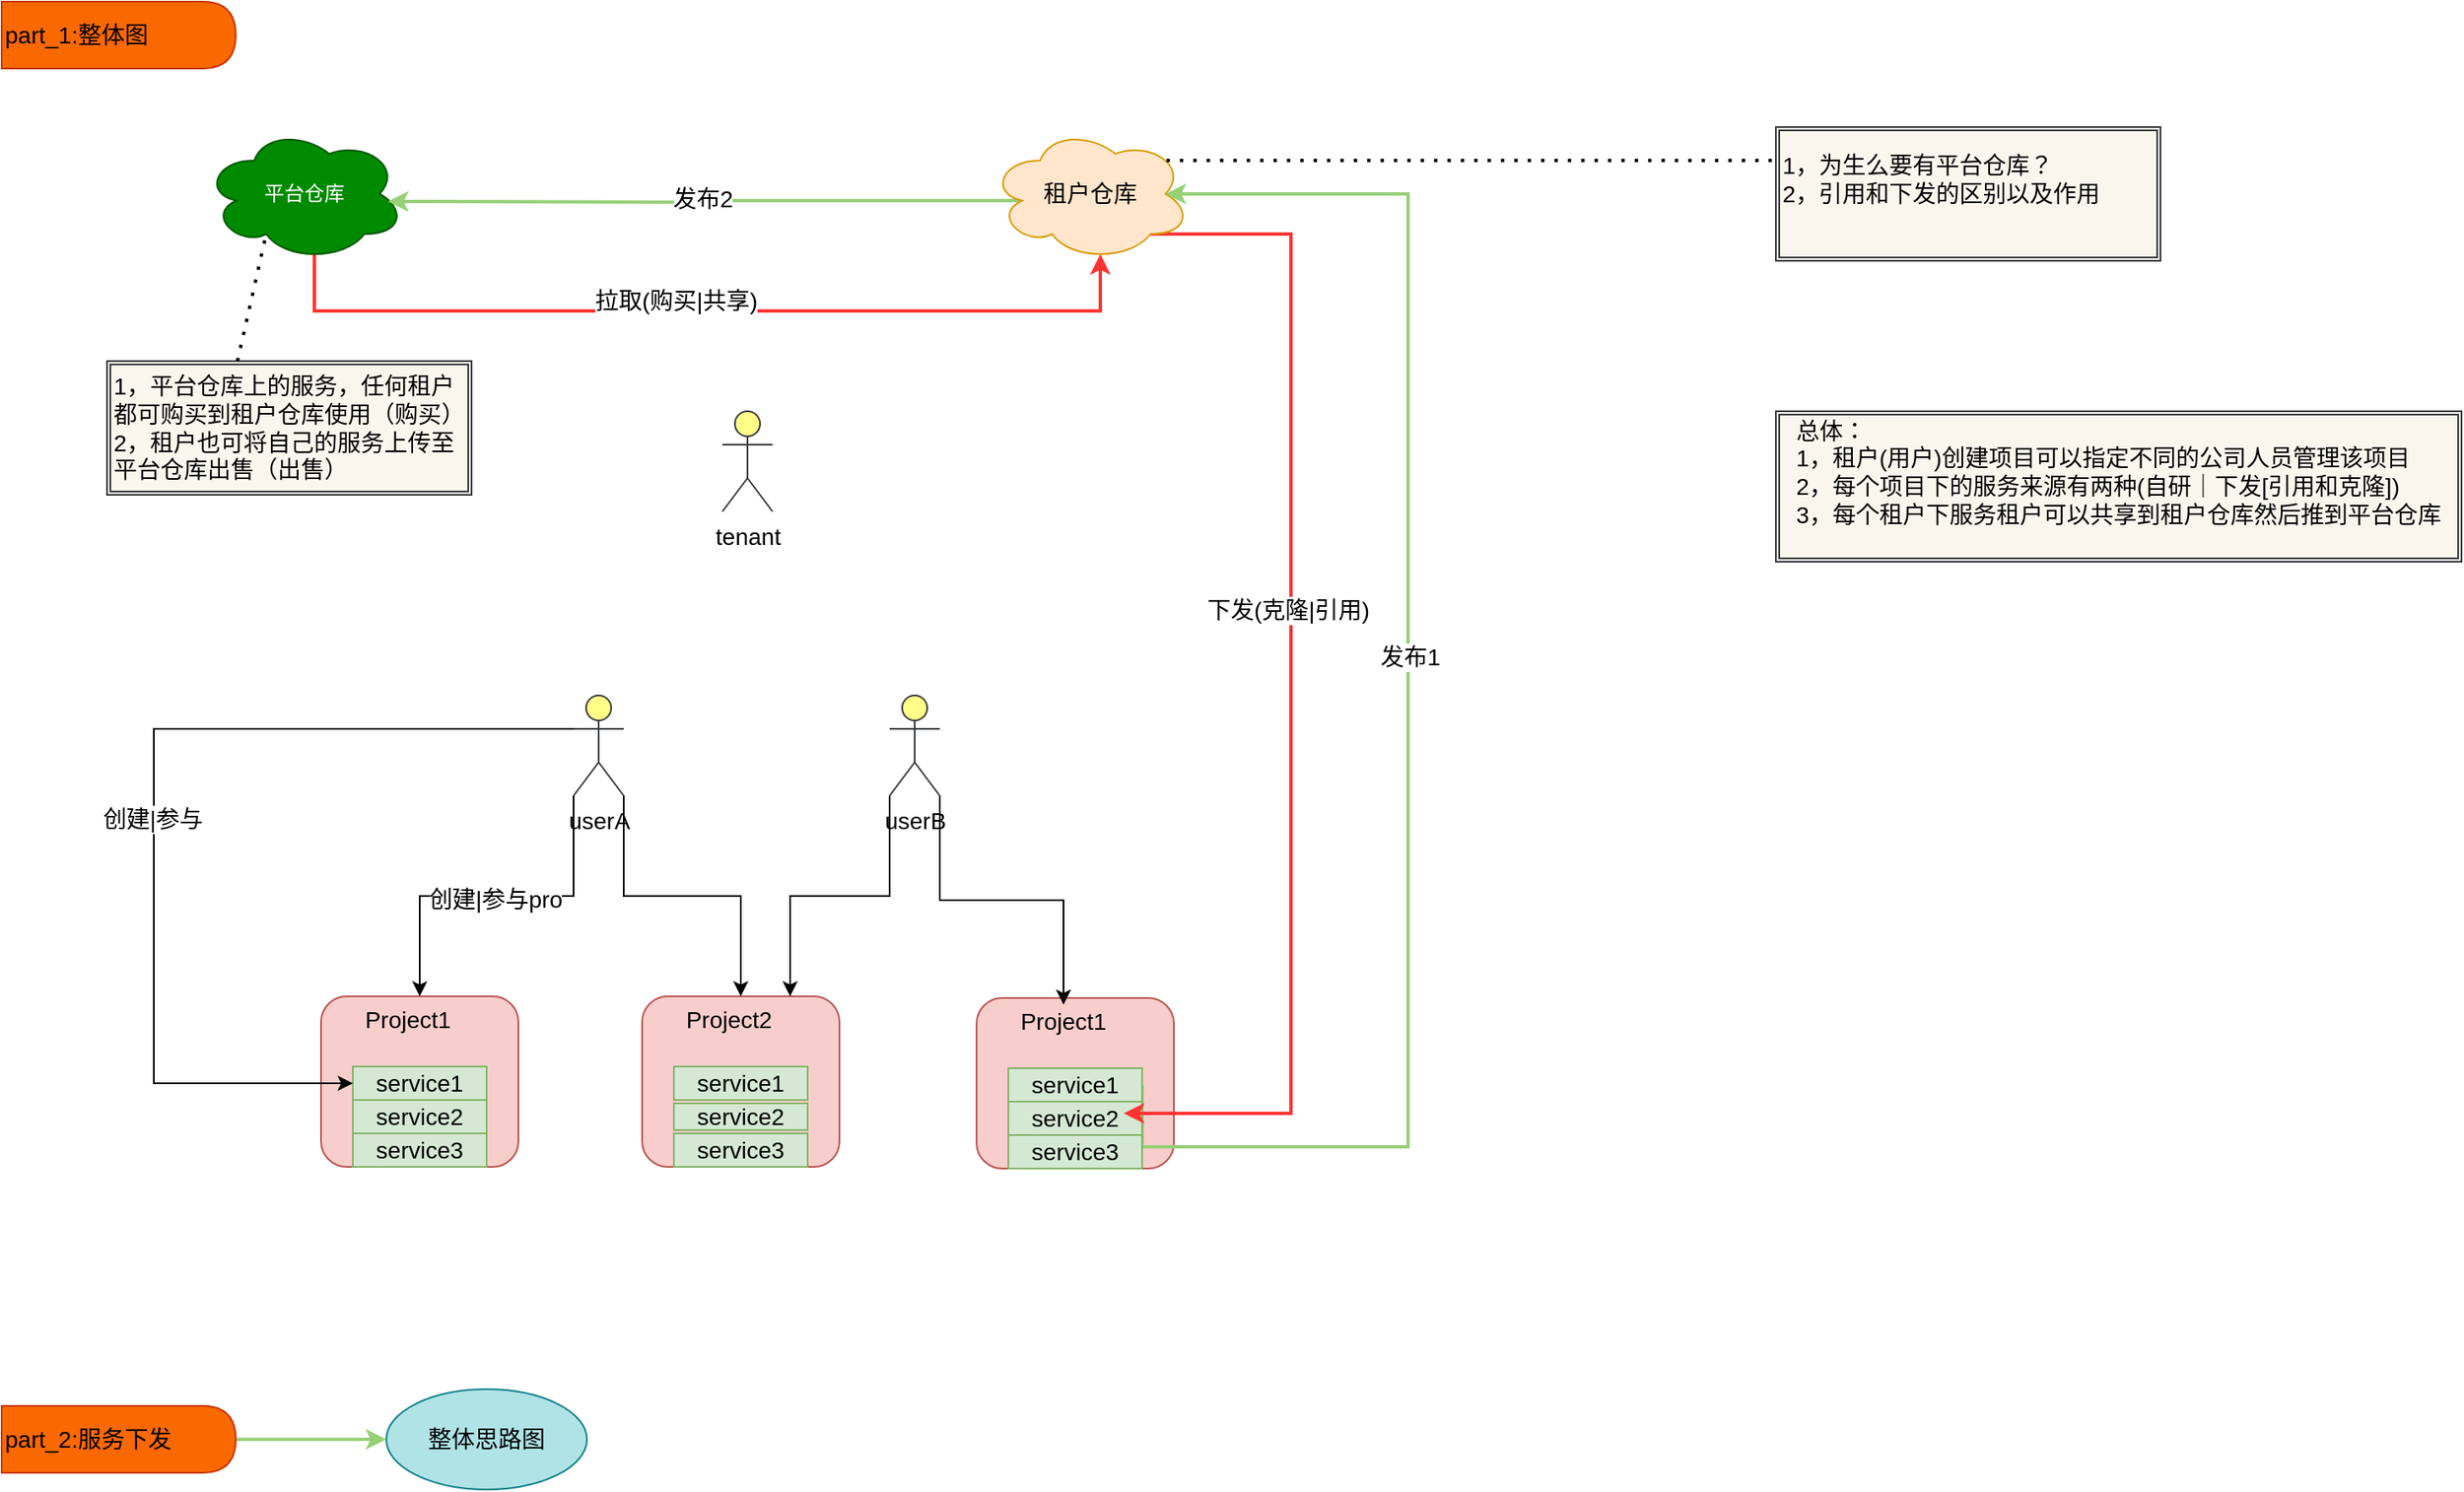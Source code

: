 <mxfile version="14.9.3" type="github">
  <diagram name="Page-1" id="97916047-d0de-89f5-080d-49f4d83e522f">
    <mxGraphModel dx="2713" dy="1358" grid="1" gridSize="10" guides="1" tooltips="1" connect="1" arrows="1" fold="1" page="1" pageScale="1.5" pageWidth="1390" pageHeight="980" background="none" math="0" shadow="0">
      <root>
        <mxCell id="0" />
        <mxCell id="1" parent="0" />
        <mxCell id="XiP37MumvkjMzCkYlwh3-148" style="edgeStyle=orthogonalEdgeStyle;rounded=0;orthogonalLoop=1;jettySize=auto;html=1;exitX=0.55;exitY=0.95;exitDx=0;exitDy=0;exitPerimeter=0;entryX=0.55;entryY=0.95;entryDx=0;entryDy=0;entryPerimeter=0;fontSize=14;fontColor=#33FF33;strokeWidth=2;strokeColor=#FF3333;" parent="1" source="XiP37MumvkjMzCkYlwh3-59" target="XiP37MumvkjMzCkYlwh3-65" edge="1">
          <mxGeometry relative="1" as="geometry">
            <Array as="points">
              <mxPoint x="187" y="225" />
              <mxPoint x="657" y="225" />
            </Array>
          </mxGeometry>
        </mxCell>
        <mxCell id="XiP37MumvkjMzCkYlwh3-149" value="&lt;font color=&quot;#000000&quot;&gt;拉取(购买|共享)&lt;/font&gt;" style="edgeLabel;html=1;align=center;verticalAlign=middle;resizable=0;points=[];fontSize=14;fontColor=#33FF33;" parent="XiP37MumvkjMzCkYlwh3-148" vertex="1" connectable="0">
          <mxGeometry x="-0.07" y="6" relative="1" as="geometry">
            <mxPoint as="offset" />
          </mxGeometry>
        </mxCell>
        <mxCell id="XiP37MumvkjMzCkYlwh3-59" value="平台仓库" style="ellipse;shape=cloud;whiteSpace=wrap;html=1;fillColor=#008a00;strokeColor=#005700;fontColor=#ffffff;" parent="1" vertex="1">
          <mxGeometry x="121" y="115" width="120" height="80" as="geometry" />
        </mxCell>
        <mxCell id="XiP37MumvkjMzCkYlwh3-132" style="edgeStyle=orthogonalEdgeStyle;rounded=0;orthogonalLoop=1;jettySize=auto;html=1;exitX=0.16;exitY=0.55;exitDx=0;exitDy=0;exitPerimeter=0;fontSize=14;strokeWidth=2;strokeColor=#97D077;" parent="1" source="XiP37MumvkjMzCkYlwh3-65" edge="1">
          <mxGeometry relative="1" as="geometry">
            <mxPoint x="231" y="159.471" as="targetPoint" />
          </mxGeometry>
        </mxCell>
        <mxCell id="XiP37MumvkjMzCkYlwh3-133" value="发布2" style="edgeLabel;html=1;align=center;verticalAlign=middle;resizable=0;points=[];fontSize=14;" parent="XiP37MumvkjMzCkYlwh3-132" vertex="1" connectable="0">
          <mxGeometry x="-0.04" y="-1" relative="1" as="geometry">
            <mxPoint x="-9" as="offset" />
          </mxGeometry>
        </mxCell>
        <mxCell id="XiP37MumvkjMzCkYlwh3-150" style="edgeStyle=orthogonalEdgeStyle;rounded=0;orthogonalLoop=1;jettySize=auto;html=1;exitX=0.8;exitY=0.8;exitDx=0;exitDy=0;exitPerimeter=0;entryX=1;entryY=0.75;entryDx=0;entryDy=0;fontSize=14;fontColor=#33FF33;strokeWidth=2;strokeColor=#FF3333;" parent="1" source="XiP37MumvkjMzCkYlwh3-65" target="XiP37MumvkjMzCkYlwh3-97" edge="1">
          <mxGeometry relative="1" as="geometry">
            <Array as="points">
              <mxPoint x="771" y="179" />
              <mxPoint x="771" y="705" />
              <mxPoint x="691" y="705" />
              <mxPoint x="691" y="713" />
            </Array>
          </mxGeometry>
        </mxCell>
        <mxCell id="XiP37MumvkjMzCkYlwh3-153" value="&lt;font color=&quot;#000000&quot;&gt;下发(克隆|引用)&lt;/font&gt;" style="edgeLabel;html=1;align=center;verticalAlign=middle;resizable=0;points=[];fontSize=14;fontColor=#33FF33;" parent="XiP37MumvkjMzCkYlwh3-150" vertex="1" connectable="0">
          <mxGeometry x="-0.126" y="-2" relative="1" as="geometry">
            <mxPoint as="offset" />
          </mxGeometry>
        </mxCell>
        <mxCell id="XiP37MumvkjMzCkYlwh3-65" value="租户仓库" style="ellipse;shape=cloud;whiteSpace=wrap;html=1;fontSize=14;fillColor=#ffe6cc;strokeColor=#d79b00;" parent="1" vertex="1">
          <mxGeometry x="591" y="115" width="120" height="80" as="geometry" />
        </mxCell>
        <mxCell id="XiP37MumvkjMzCkYlwh3-67" value="" style="rounded=1;whiteSpace=wrap;html=1;fontSize=14;fillColor=#f8cecc;strokeColor=#b85450;" parent="1" vertex="1">
          <mxGeometry x="191" y="635" width="118" height="102" as="geometry" />
        </mxCell>
        <mxCell id="XiP37MumvkjMzCkYlwh3-72" value="tenant" style="shape=umlActor;verticalLabelPosition=bottom;verticalAlign=top;html=1;outlineConnect=0;fontSize=14;fillColor=#ffff88;strokeColor=#36393d;" parent="1" vertex="1">
          <mxGeometry x="431" y="285" width="30" height="60" as="geometry" />
        </mxCell>
        <mxCell id="XiP37MumvkjMzCkYlwh3-77" value="service1" style="rounded=0;whiteSpace=wrap;html=1;fontSize=14;fillColor=#d5e8d4;strokeColor=#82b366;" parent="1" vertex="1">
          <mxGeometry x="210" y="677" width="80" height="20" as="geometry" />
        </mxCell>
        <mxCell id="XiP37MumvkjMzCkYlwh3-78" value="service2" style="rounded=0;whiteSpace=wrap;html=1;fontSize=14;fillColor=#d5e8d4;strokeColor=#82b366;" parent="1" vertex="1">
          <mxGeometry x="210" y="697" width="80" height="20" as="geometry" />
        </mxCell>
        <mxCell id="XiP37MumvkjMzCkYlwh3-79" value="service3" style="rounded=0;whiteSpace=wrap;html=1;fontSize=14;fillColor=#d5e8d4;strokeColor=#82b366;" parent="1" vertex="1">
          <mxGeometry x="210" y="717" width="80" height="20" as="geometry" />
        </mxCell>
        <mxCell id="XiP37MumvkjMzCkYlwh3-91" value="Project1" style="text;html=1;strokeColor=none;fillColor=none;align=center;verticalAlign=middle;whiteSpace=wrap;rounded=0;fontSize=14;" parent="1" vertex="1">
          <mxGeometry x="223" y="639" width="40" height="20" as="geometry" />
        </mxCell>
        <mxCell id="XiP37MumvkjMzCkYlwh3-92" value="" style="rounded=1;whiteSpace=wrap;html=1;fontSize=14;fillColor=#f8cecc;strokeColor=#b85450;" parent="1" vertex="1">
          <mxGeometry x="383" y="635" width="118" height="102" as="geometry" />
        </mxCell>
        <mxCell id="XiP37MumvkjMzCkYlwh3-93" value="service1" style="rounded=0;whiteSpace=wrap;html=1;fontSize=14;fillColor=#d5e8d4;strokeColor=#82b366;" parent="1" vertex="1">
          <mxGeometry x="402" y="677" width="80" height="20" as="geometry" />
        </mxCell>
        <mxCell id="XiP37MumvkjMzCkYlwh3-94" value="service2" style="rounded=0;whiteSpace=wrap;html=1;fontSize=14;fillColor=#d5e8d4;strokeColor=#82b366;" parent="1" vertex="1">
          <mxGeometry x="402" y="699" width="80" height="16" as="geometry" />
        </mxCell>
        <mxCell id="XiP37MumvkjMzCkYlwh3-95" value="service3" style="rounded=0;whiteSpace=wrap;html=1;fontSize=14;fillColor=#d5e8d4;strokeColor=#82b366;" parent="1" vertex="1">
          <mxGeometry x="402" y="717" width="80" height="20" as="geometry" />
        </mxCell>
        <mxCell id="XiP37MumvkjMzCkYlwh3-96" value="Project2" style="text;html=1;strokeColor=none;fillColor=none;align=center;verticalAlign=middle;whiteSpace=wrap;rounded=0;fontSize=14;" parent="1" vertex="1">
          <mxGeometry x="415" y="639" width="40" height="20" as="geometry" />
        </mxCell>
        <mxCell id="XiP37MumvkjMzCkYlwh3-97" value="" style="rounded=1;whiteSpace=wrap;html=1;fontSize=14;fillColor=#f8cecc;strokeColor=#b85450;" parent="1" vertex="1">
          <mxGeometry x="583" y="636" width="118" height="102" as="geometry" />
        </mxCell>
        <mxCell id="XiP37MumvkjMzCkYlwh3-128" style="edgeStyle=orthogonalEdgeStyle;rounded=0;orthogonalLoop=1;jettySize=auto;html=1;exitX=1;exitY=0.5;exitDx=0;exitDy=0;entryX=0.875;entryY=0.5;entryDx=0;entryDy=0;entryPerimeter=0;fontSize=14;strokeWidth=2;strokeColor=#97D077;" parent="1" source="XiP37MumvkjMzCkYlwh3-98" target="XiP37MumvkjMzCkYlwh3-65" edge="1">
          <mxGeometry relative="1" as="geometry">
            <Array as="points">
              <mxPoint x="682" y="725" />
              <mxPoint x="841" y="725" />
              <mxPoint x="841" y="155" />
            </Array>
          </mxGeometry>
        </mxCell>
        <mxCell id="XiP37MumvkjMzCkYlwh3-129" value="发布1" style="edgeLabel;html=1;align=center;verticalAlign=middle;resizable=0;points=[];fontSize=14;" parent="XiP37MumvkjMzCkYlwh3-128" vertex="1" connectable="0">
          <mxGeometry x="0.072" y="-1" relative="1" as="geometry">
            <mxPoint y="-1" as="offset" />
          </mxGeometry>
        </mxCell>
        <mxCell id="XiP37MumvkjMzCkYlwh3-98" value="service1" style="rounded=0;whiteSpace=wrap;html=1;fontSize=14;fillColor=#d5e8d4;strokeColor=#82b366;" parent="1" vertex="1">
          <mxGeometry x="602" y="678" width="80" height="20" as="geometry" />
        </mxCell>
        <mxCell id="XiP37MumvkjMzCkYlwh3-99" value="service2" style="rounded=0;whiteSpace=wrap;html=1;fontSize=14;fillColor=#d5e8d4;strokeColor=#82b366;" parent="1" vertex="1">
          <mxGeometry x="602" y="698" width="80" height="20" as="geometry" />
        </mxCell>
        <mxCell id="XiP37MumvkjMzCkYlwh3-100" value="service3" style="rounded=0;whiteSpace=wrap;html=1;fontSize=14;fillColor=#d5e8d4;strokeColor=#82b366;" parent="1" vertex="1">
          <mxGeometry x="602" y="718" width="80" height="20" as="geometry" />
        </mxCell>
        <mxCell id="XiP37MumvkjMzCkYlwh3-101" value="Project1" style="text;html=1;strokeColor=none;fillColor=none;align=center;verticalAlign=middle;whiteSpace=wrap;rounded=0;fontSize=14;" parent="1" vertex="1">
          <mxGeometry x="615" y="640" width="40" height="20" as="geometry" />
        </mxCell>
        <mxCell id="XiP37MumvkjMzCkYlwh3-104" value="&lt;div style=&quot;text-align: left&quot;&gt;&lt;span&gt;总体：&lt;/span&gt;&lt;/div&gt;&lt;div style=&quot;text-align: left&quot;&gt;&lt;span&gt;1，租户(用户)创建项目可以指定不同的公司人员管理该项目&lt;/span&gt;&lt;/div&gt;&lt;div style=&quot;text-align: left&quot;&gt;&lt;span&gt;2，每个项目下的服务来源有两种(自研｜下发[引用和克隆])&lt;/span&gt;&lt;/div&gt;&lt;div style=&quot;text-align: left&quot;&gt;&lt;span&gt;3，每个租户下服务租户可以共享到租户仓库然后推到平台仓库&lt;/span&gt;&lt;/div&gt;&lt;div style=&quot;text-align: left&quot;&gt;&lt;span&gt;&lt;br&gt;&lt;/span&gt;&lt;/div&gt;" style="shape=ext;double=1;rounded=0;whiteSpace=wrap;html=1;fontSize=14;fillColor=#f9f7ed;strokeColor=#36393d;" parent="1" vertex="1">
          <mxGeometry x="1061" y="285" width="410" height="90" as="geometry" />
        </mxCell>
        <mxCell id="XiP37MumvkjMzCkYlwh3-118" style="edgeStyle=orthogonalEdgeStyle;rounded=0;orthogonalLoop=1;jettySize=auto;html=1;exitX=0;exitY=1;exitDx=0;exitDy=0;exitPerimeter=0;entryX=0.5;entryY=0;entryDx=0;entryDy=0;fontSize=14;" parent="1" source="XiP37MumvkjMzCkYlwh3-109" target="XiP37MumvkjMzCkYlwh3-67" edge="1">
          <mxGeometry relative="1" as="geometry" />
        </mxCell>
        <mxCell id="XiP37MumvkjMzCkYlwh3-123" value="创建|参与pro" style="edgeLabel;html=1;align=center;verticalAlign=middle;resizable=0;points=[];fontSize=14;" parent="XiP37MumvkjMzCkYlwh3-118" vertex="1" connectable="0">
          <mxGeometry x="0.01" y="2" relative="1" as="geometry">
            <mxPoint as="offset" />
          </mxGeometry>
        </mxCell>
        <mxCell id="XiP37MumvkjMzCkYlwh3-119" style="edgeStyle=orthogonalEdgeStyle;rounded=0;orthogonalLoop=1;jettySize=auto;html=1;exitX=1;exitY=1;exitDx=0;exitDy=0;exitPerimeter=0;fontSize=14;entryX=0.5;entryY=0;entryDx=0;entryDy=0;" parent="1" source="XiP37MumvkjMzCkYlwh3-109" target="XiP37MumvkjMzCkYlwh3-92" edge="1">
          <mxGeometry relative="1" as="geometry">
            <mxPoint x="442" y="615" as="targetPoint" />
          </mxGeometry>
        </mxCell>
        <mxCell id="XiP37MumvkjMzCkYlwh3-124" style="edgeStyle=orthogonalEdgeStyle;rounded=0;orthogonalLoop=1;jettySize=auto;html=1;exitX=0;exitY=0.333;exitDx=0;exitDy=0;exitPerimeter=0;fontSize=14;entryX=0;entryY=0.5;entryDx=0;entryDy=0;" parent="1" source="XiP37MumvkjMzCkYlwh3-109" target="XiP37MumvkjMzCkYlwh3-77" edge="1">
          <mxGeometry relative="1" as="geometry">
            <mxPoint x="161" y="845" as="targetPoint" />
            <Array as="points">
              <mxPoint x="91" y="475" />
              <mxPoint x="91" y="687" />
            </Array>
          </mxGeometry>
        </mxCell>
        <mxCell id="XiP37MumvkjMzCkYlwh3-125" value="创建|参与" style="edgeLabel;html=1;align=center;verticalAlign=middle;resizable=0;points=[];fontSize=14;" parent="XiP37MumvkjMzCkYlwh3-124" vertex="1" connectable="0">
          <mxGeometry x="0.048" y="-1" relative="1" as="geometry">
            <mxPoint as="offset" />
          </mxGeometry>
        </mxCell>
        <mxCell id="XiP37MumvkjMzCkYlwh3-109" value="userA" style="shape=umlActor;verticalLabelPosition=bottom;verticalAlign=top;html=1;outlineConnect=0;fontSize=14;fillColor=#ffff88;strokeColor=#36393d;" parent="1" vertex="1">
          <mxGeometry x="342" y="455" width="30" height="60" as="geometry" />
        </mxCell>
        <mxCell id="XiP37MumvkjMzCkYlwh3-120" style="edgeStyle=orthogonalEdgeStyle;rounded=0;orthogonalLoop=1;jettySize=auto;html=1;exitX=0;exitY=1;exitDx=0;exitDy=0;exitPerimeter=0;entryX=0.75;entryY=0;entryDx=0;entryDy=0;fontSize=14;" parent="1" source="XiP37MumvkjMzCkYlwh3-113" target="XiP37MumvkjMzCkYlwh3-92" edge="1">
          <mxGeometry relative="1" as="geometry" />
        </mxCell>
        <mxCell id="XiP37MumvkjMzCkYlwh3-121" style="edgeStyle=orthogonalEdgeStyle;rounded=0;orthogonalLoop=1;jettySize=auto;html=1;exitX=1;exitY=1;exitDx=0;exitDy=0;exitPerimeter=0;entryX=0.5;entryY=0;entryDx=0;entryDy=0;fontSize=14;" parent="1" source="XiP37MumvkjMzCkYlwh3-113" target="XiP37MumvkjMzCkYlwh3-101" edge="1">
          <mxGeometry relative="1" as="geometry" />
        </mxCell>
        <mxCell id="XiP37MumvkjMzCkYlwh3-113" value="userB" style="shape=umlActor;verticalLabelPosition=bottom;verticalAlign=top;html=1;outlineConnect=0;fontSize=14;fillColor=#ffff88;strokeColor=#36393d;" parent="1" vertex="1">
          <mxGeometry x="531" y="455" width="30" height="60" as="geometry" />
        </mxCell>
        <mxCell id="XiP37MumvkjMzCkYlwh3-134" value="1，平台仓库上的服务，任何租户都可购买到租户仓库使用（购买）&lt;br&gt;2，租户也可将自己的服务上传至平台仓库出售（出售）" style="shape=ext;double=1;rounded=0;whiteSpace=wrap;html=1;fontSize=14;align=left;fillColor=#f9f7ed;strokeColor=#36393d;" parent="1" vertex="1">
          <mxGeometry x="63" y="255" width="218" height="80" as="geometry" />
        </mxCell>
        <mxCell id="XiP37MumvkjMzCkYlwh3-135" value="" style="endArrow=none;dashed=1;html=1;dashPattern=1 3;strokeWidth=2;fontSize=14;entryX=0.31;entryY=0.8;entryDx=0;entryDy=0;entryPerimeter=0;" parent="1" target="XiP37MumvkjMzCkYlwh3-59" edge="1">
          <mxGeometry width="50" height="50" relative="1" as="geometry">
            <mxPoint x="141" y="255" as="sourcePoint" />
            <mxPoint x="161" y="205" as="targetPoint" />
          </mxGeometry>
        </mxCell>
        <mxCell id="XiP37MumvkjMzCkYlwh3-152" value="" style="endArrow=classic;html=1;fontSize=14;fontColor=#33FF33;strokeWidth=2;strokeColor=#FF3333;" parent="1" edge="1">
          <mxGeometry width="50" height="50" relative="1" as="geometry">
            <mxPoint x="721" y="705" as="sourcePoint" />
            <mxPoint x="671" y="705" as="targetPoint" />
          </mxGeometry>
        </mxCell>
        <mxCell id="XiP37MumvkjMzCkYlwh3-154" value="" style="endArrow=none;dashed=1;html=1;dashPattern=1 3;strokeWidth=2;fontSize=14;fontColor=#33FF33;exitX=0.88;exitY=0.25;exitDx=0;exitDy=0;exitPerimeter=0;" parent="1" source="XiP37MumvkjMzCkYlwh3-65" edge="1">
          <mxGeometry width="50" height="50" relative="1" as="geometry">
            <mxPoint x="701" y="515" as="sourcePoint" />
            <mxPoint x="1061" y="135" as="targetPoint" />
            <Array as="points">
              <mxPoint x="1051" y="135" />
            </Array>
          </mxGeometry>
        </mxCell>
        <mxCell id="XiP37MumvkjMzCkYlwh3-155" value="&lt;font color=&quot;#000000&quot;&gt;1，为生么要有平台仓库？&lt;br&gt;2，引用和下发的区别以及作用&lt;br&gt;&lt;br&gt;&lt;/font&gt;" style="shape=ext;double=1;rounded=0;whiteSpace=wrap;html=1;fontSize=14;align=left;fillColor=#f9f7ed;strokeColor=#36393d;" parent="1" vertex="1">
          <mxGeometry x="1061" y="115" width="230" height="80" as="geometry" />
        </mxCell>
        <mxCell id="XiP37MumvkjMzCkYlwh3-160" value="&lt;font color=&quot;#000000&quot;&gt;part_1:整体图&lt;/font&gt;" style="shape=delay;whiteSpace=wrap;html=1;fontSize=14;fontColor=#000000;align=left;fillColor=#fa6800;strokeColor=#C73500;" parent="1" vertex="1">
          <mxGeometry y="40" width="140" height="40" as="geometry" />
        </mxCell>
        <mxCell id="XiP37MumvkjMzCkYlwh3-165" value="" style="edgeStyle=orthogonalEdgeStyle;rounded=0;orthogonalLoop=1;jettySize=auto;html=1;fontSize=14;fontColor=#33FF33;strokeColor=#97D077;strokeWidth=2;" parent="1" source="XiP37MumvkjMzCkYlwh3-161" target="XiP37MumvkjMzCkYlwh3-164" edge="1">
          <mxGeometry relative="1" as="geometry" />
        </mxCell>
        <mxCell id="XiP37MumvkjMzCkYlwh3-161" value="&lt;font color=&quot;#000000&quot;&gt;part_2:服务下发&lt;/font&gt;" style="shape=delay;whiteSpace=wrap;html=1;fontSize=14;fontColor=#000000;align=left;fillColor=#fa6800;strokeColor=#C73500;" parent="1" vertex="1">
          <mxGeometry y="880" width="140" height="40" as="geometry" />
        </mxCell>
        <mxCell id="XiP37MumvkjMzCkYlwh3-164" value="整体思路图" style="ellipse;whiteSpace=wrap;html=1;fontSize=14;align=center;strokeColor=#0e8088;fillColor=#b0e3e6;" parent="1" vertex="1">
          <mxGeometry x="230" y="870" width="120" height="60" as="geometry" />
        </mxCell>
      </root>
    </mxGraphModel>
  </diagram>
</mxfile>
